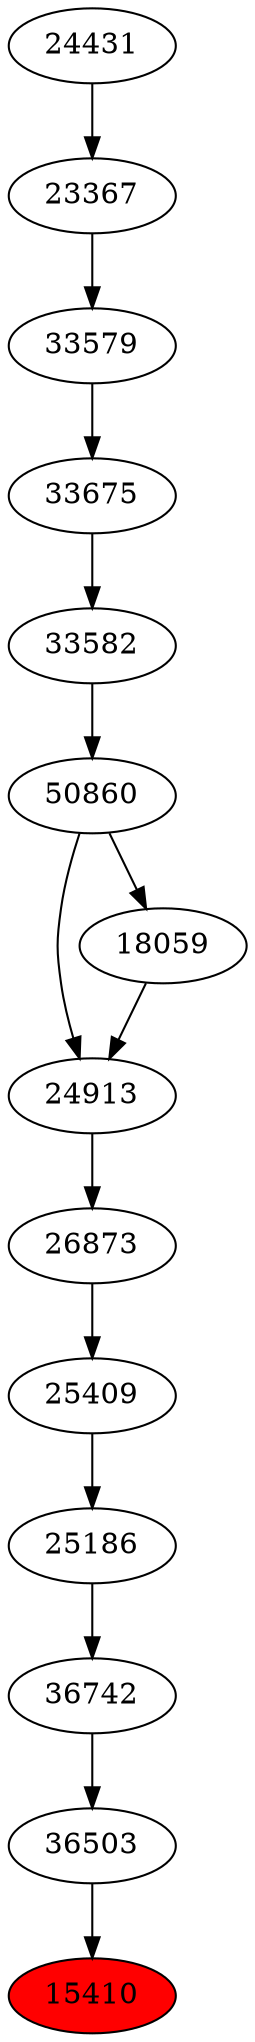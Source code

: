 strict digraph{ 
15410 [label="15410" fillcolor=red style=filled]
36503 -> 15410
36503 [label="36503"]
36742 -> 36503
36742 [label="36742"]
25186 -> 36742
25186 [label="25186"]
25409 -> 25186
25409 [label="25409"]
26873 -> 25409
26873 [label="26873"]
24913 -> 26873
24913 [label="24913"]
18059 -> 24913
50860 -> 24913
18059 [label="18059"]
50860 -> 18059
50860 [label="50860"]
33582 -> 50860
33582 [label="33582"]
33675 -> 33582
33675 [label="33675"]
33579 -> 33675
33579 [label="33579"]
23367 -> 33579
23367 [label="23367"]
24431 -> 23367
24431 [label="24431"]
}